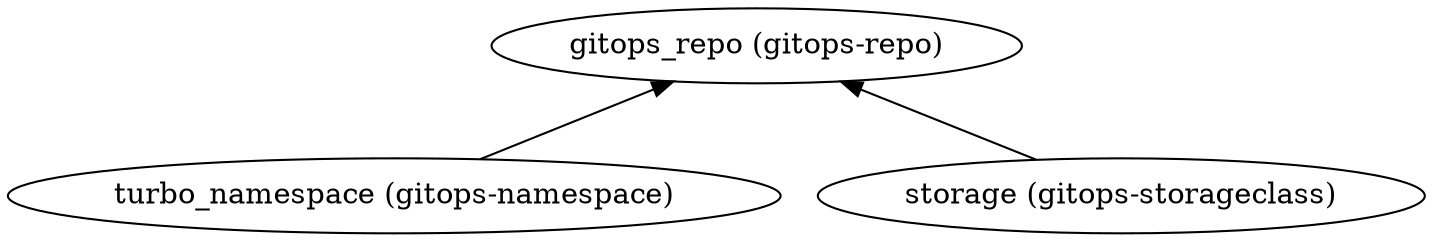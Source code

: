 digraph {
    rankdir="BT"
    "turbo_namespace (gitops-namespace)" -> "gitops_repo (gitops-repo)"
"turbo_namespace (gitops-namespace)"
"gitops_repo (gitops-repo)"
"storage (gitops-storageclass)" -> "gitops_repo (gitops-repo)"
"storage (gitops-storageclass)"
  }